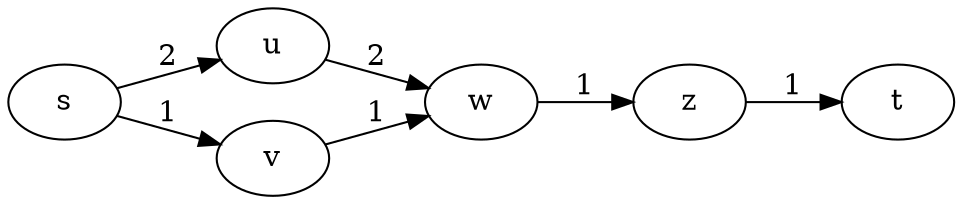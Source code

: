 digraph G {
	rankdir = LR
	s -> u [label = 2];
	s -> v [label = 1];
	u -> w [label = 2];
	v -> w [label = 1];
	w -> z [label = 1];
	z -> t [label = 1];
}
